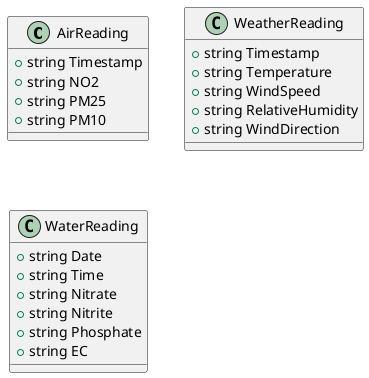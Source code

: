 @startuml
class AirReading {
    +string Timestamp
    +string NO2
    +string PM25
    +string PM10
}

class WeatherReading {
    +string Timestamp
    +string Temperature
    +string WindSpeed
    +string RelativeHumidity
    +string WindDirection
}

class WaterReading {
    +string Date
    +string Time
    +string Nitrate
    +string Nitrite
    +string Phosphate
    +string EC
}
@enduml
